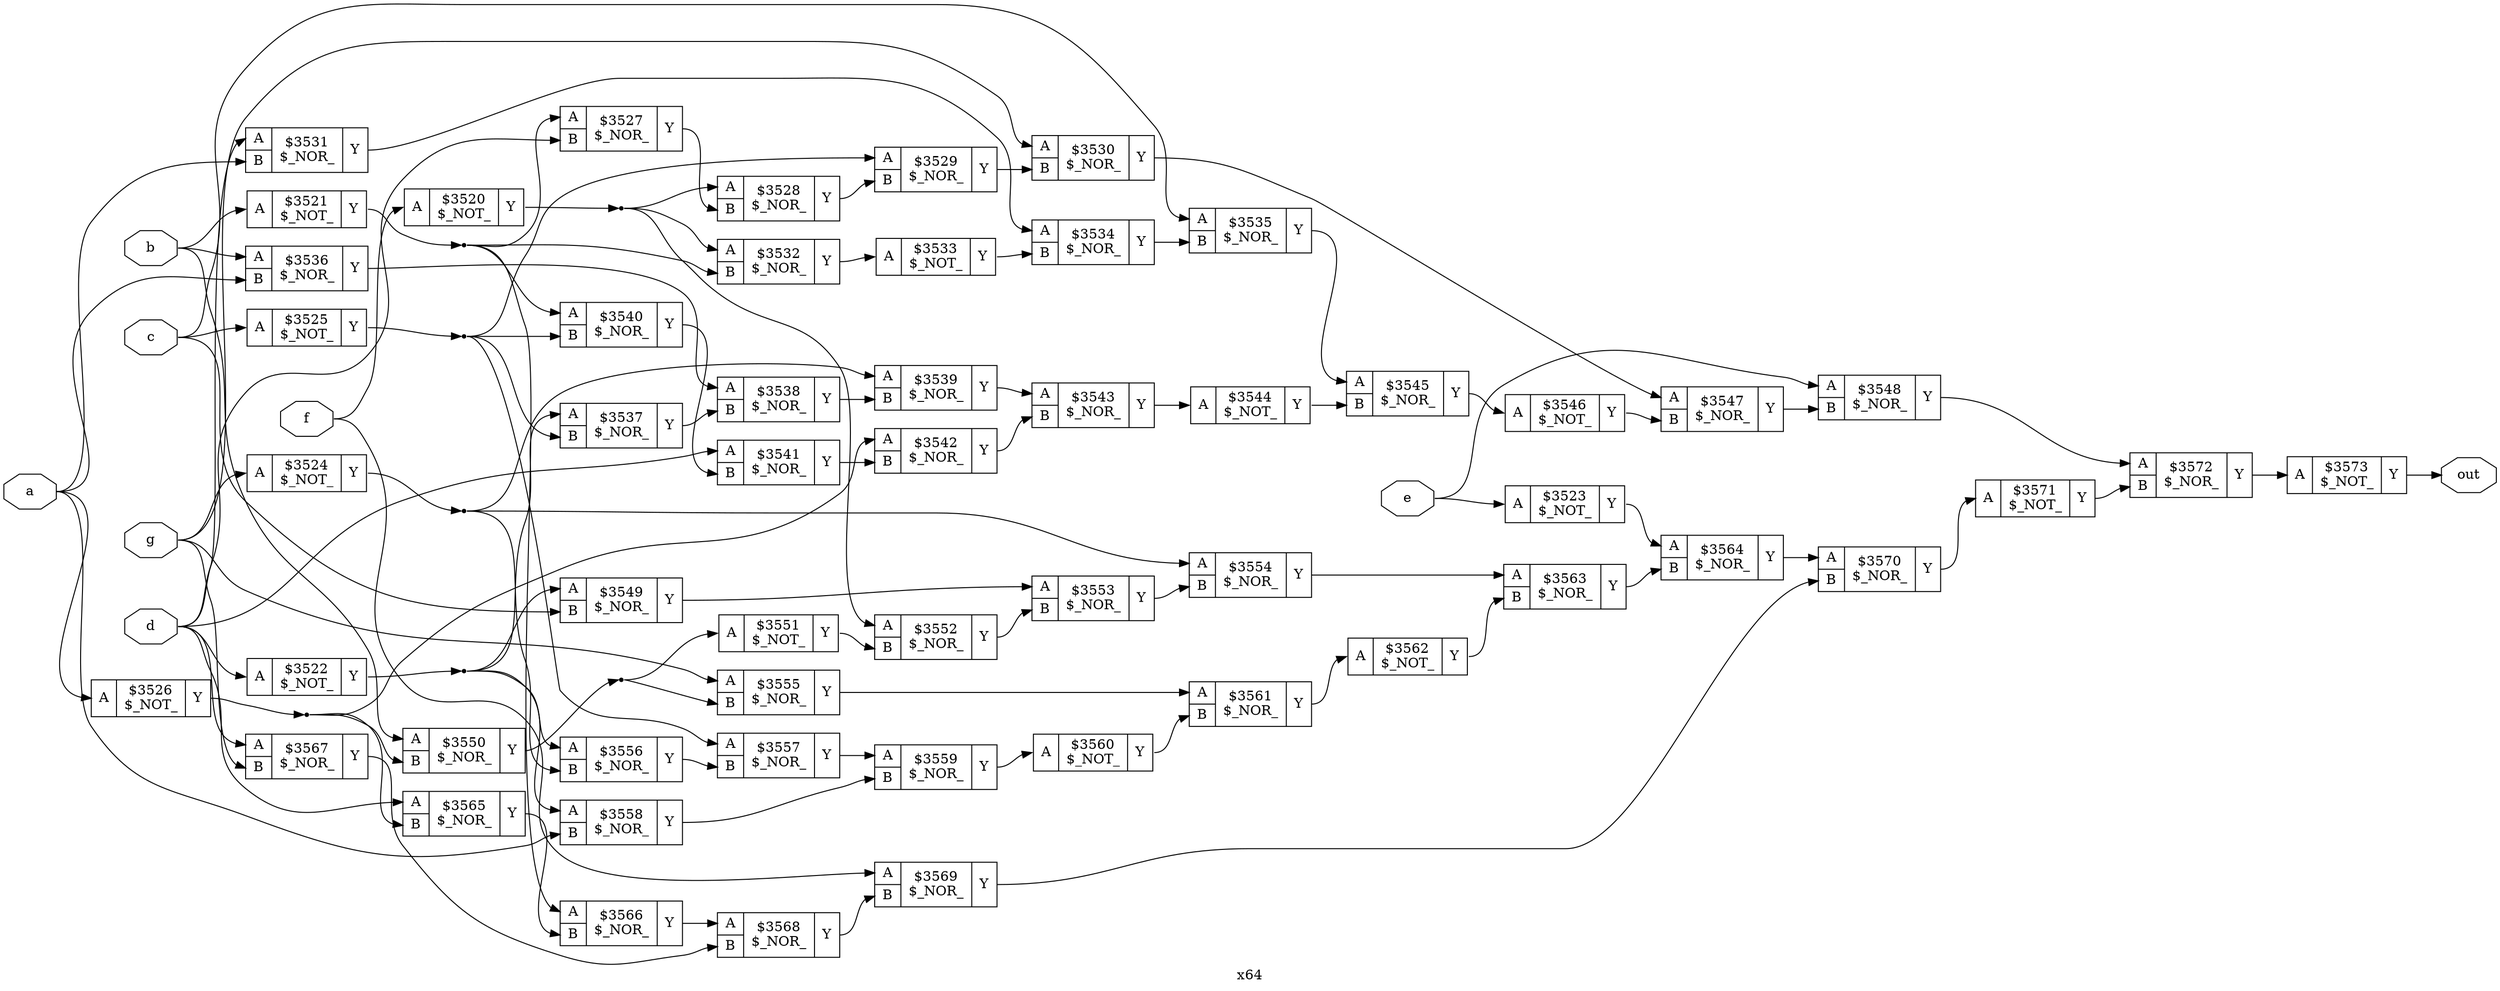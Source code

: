 digraph "x64" {
label="x64";
rankdir="LR";
remincross=true;
n54 [ shape=octagon, label="a", color="black", fontcolor="black" ];
n55 [ shape=octagon, label="b", color="black", fontcolor="black" ];
n56 [ shape=octagon, label="c", color="black", fontcolor="black" ];
n57 [ shape=octagon, label="d", color="black", fontcolor="black" ];
n58 [ shape=octagon, label="e", color="black", fontcolor="black" ];
n59 [ shape=octagon, label="f", color="black", fontcolor="black" ];
n60 [ shape=octagon, label="g", color="black", fontcolor="black" ];
n61 [ shape=octagon, label="out", color="black", fontcolor="black" ];
c64 [ shape=record, label="{{<p62> A}|$3520\n$_NOT_|{<p63> Y}}" ];
c65 [ shape=record, label="{{<p62> A}|$3521\n$_NOT_|{<p63> Y}}" ];
c66 [ shape=record, label="{{<p62> A}|$3522\n$_NOT_|{<p63> Y}}" ];
c67 [ shape=record, label="{{<p62> A}|$3523\n$_NOT_|{<p63> Y}}" ];
c68 [ shape=record, label="{{<p62> A}|$3524\n$_NOT_|{<p63> Y}}" ];
c69 [ shape=record, label="{{<p62> A}|$3525\n$_NOT_|{<p63> Y}}" ];
c70 [ shape=record, label="{{<p62> A}|$3526\n$_NOT_|{<p63> Y}}" ];
c72 [ shape=record, label="{{<p62> A|<p71> B}|$3527\n$_NOR_|{<p63> Y}}" ];
c73 [ shape=record, label="{{<p62> A|<p71> B}|$3528\n$_NOR_|{<p63> Y}}" ];
c74 [ shape=record, label="{{<p62> A|<p71> B}|$3529\n$_NOR_|{<p63> Y}}" ];
c75 [ shape=record, label="{{<p62> A|<p71> B}|$3530\n$_NOR_|{<p63> Y}}" ];
c76 [ shape=record, label="{{<p62> A|<p71> B}|$3531\n$_NOR_|{<p63> Y}}" ];
c77 [ shape=record, label="{{<p62> A|<p71> B}|$3532\n$_NOR_|{<p63> Y}}" ];
c78 [ shape=record, label="{{<p62> A}|$3533\n$_NOT_|{<p63> Y}}" ];
c79 [ shape=record, label="{{<p62> A|<p71> B}|$3534\n$_NOR_|{<p63> Y}}" ];
c80 [ shape=record, label="{{<p62> A|<p71> B}|$3535\n$_NOR_|{<p63> Y}}" ];
c81 [ shape=record, label="{{<p62> A|<p71> B}|$3536\n$_NOR_|{<p63> Y}}" ];
c82 [ shape=record, label="{{<p62> A|<p71> B}|$3537\n$_NOR_|{<p63> Y}}" ];
c83 [ shape=record, label="{{<p62> A|<p71> B}|$3538\n$_NOR_|{<p63> Y}}" ];
c84 [ shape=record, label="{{<p62> A|<p71> B}|$3539\n$_NOR_|{<p63> Y}}" ];
c85 [ shape=record, label="{{<p62> A|<p71> B}|$3540\n$_NOR_|{<p63> Y}}" ];
c86 [ shape=record, label="{{<p62> A|<p71> B}|$3541\n$_NOR_|{<p63> Y}}" ];
c87 [ shape=record, label="{{<p62> A|<p71> B}|$3542\n$_NOR_|{<p63> Y}}" ];
c88 [ shape=record, label="{{<p62> A|<p71> B}|$3543\n$_NOR_|{<p63> Y}}" ];
c89 [ shape=record, label="{{<p62> A}|$3544\n$_NOT_|{<p63> Y}}" ];
c90 [ shape=record, label="{{<p62> A|<p71> B}|$3545\n$_NOR_|{<p63> Y}}" ];
c91 [ shape=record, label="{{<p62> A}|$3546\n$_NOT_|{<p63> Y}}" ];
c92 [ shape=record, label="{{<p62> A|<p71> B}|$3547\n$_NOR_|{<p63> Y}}" ];
c93 [ shape=record, label="{{<p62> A|<p71> B}|$3548\n$_NOR_|{<p63> Y}}" ];
c94 [ shape=record, label="{{<p62> A|<p71> B}|$3549\n$_NOR_|{<p63> Y}}" ];
c95 [ shape=record, label="{{<p62> A|<p71> B}|$3550\n$_NOR_|{<p63> Y}}" ];
c96 [ shape=record, label="{{<p62> A}|$3551\n$_NOT_|{<p63> Y}}" ];
c97 [ shape=record, label="{{<p62> A|<p71> B}|$3552\n$_NOR_|{<p63> Y}}" ];
c98 [ shape=record, label="{{<p62> A|<p71> B}|$3553\n$_NOR_|{<p63> Y}}" ];
c99 [ shape=record, label="{{<p62> A|<p71> B}|$3554\n$_NOR_|{<p63> Y}}" ];
c100 [ shape=record, label="{{<p62> A|<p71> B}|$3555\n$_NOR_|{<p63> Y}}" ];
c101 [ shape=record, label="{{<p62> A|<p71> B}|$3556\n$_NOR_|{<p63> Y}}" ];
c102 [ shape=record, label="{{<p62> A|<p71> B}|$3557\n$_NOR_|{<p63> Y}}" ];
c103 [ shape=record, label="{{<p62> A|<p71> B}|$3558\n$_NOR_|{<p63> Y}}" ];
c104 [ shape=record, label="{{<p62> A|<p71> B}|$3559\n$_NOR_|{<p63> Y}}" ];
c105 [ shape=record, label="{{<p62> A}|$3560\n$_NOT_|{<p63> Y}}" ];
c106 [ shape=record, label="{{<p62> A|<p71> B}|$3561\n$_NOR_|{<p63> Y}}" ];
c107 [ shape=record, label="{{<p62> A}|$3562\n$_NOT_|{<p63> Y}}" ];
c108 [ shape=record, label="{{<p62> A|<p71> B}|$3563\n$_NOR_|{<p63> Y}}" ];
c109 [ shape=record, label="{{<p62> A|<p71> B}|$3564\n$_NOR_|{<p63> Y}}" ];
c110 [ shape=record, label="{{<p62> A|<p71> B}|$3565\n$_NOR_|{<p63> Y}}" ];
c111 [ shape=record, label="{{<p62> A|<p71> B}|$3566\n$_NOR_|{<p63> Y}}" ];
c112 [ shape=record, label="{{<p62> A|<p71> B}|$3567\n$_NOR_|{<p63> Y}}" ];
c113 [ shape=record, label="{{<p62> A|<p71> B}|$3568\n$_NOR_|{<p63> Y}}" ];
c114 [ shape=record, label="{{<p62> A|<p71> B}|$3569\n$_NOR_|{<p63> Y}}" ];
c115 [ shape=record, label="{{<p62> A|<p71> B}|$3570\n$_NOR_|{<p63> Y}}" ];
c116 [ shape=record, label="{{<p62> A}|$3571\n$_NOT_|{<p63> Y}}" ];
c117 [ shape=record, label="{{<p62> A|<p71> B}|$3572\n$_NOR_|{<p63> Y}}" ];
c118 [ shape=record, label="{{<p62> A}|$3573\n$_NOT_|{<p63> Y}}" ];
n1 [ shape=point ];
c65:p63:e -> n1:w [color="black", label=""];
n1:e -> c111:p62:w [color="black", label=""];
n1:e -> c72:p62:w [color="black", label=""];
n1:e -> c77:p71:w [color="black", label=""];
n1:e -> c85:p62:w [color="black", label=""];
c75:p63:e -> c92:p62:w [color="black", label=""];
c76:p63:e -> c79:p62:w [color="black", label=""];
c77:p63:e -> c78:p62:w [color="black", label=""];
c78:p63:e -> c79:p71:w [color="black", label=""];
c79:p63:e -> c80:p71:w [color="black", label=""];
c80:p63:e -> c90:p62:w [color="black", label=""];
c81:p63:e -> c83:p62:w [color="black", label=""];
c82:p63:e -> c83:p71:w [color="black", label=""];
c83:p63:e -> c84:p71:w [color="black", label=""];
c84:p63:e -> c88:p62:w [color="black", label=""];
n2 [ shape=point ];
c66:p63:e -> n2:w [color="black", label=""];
n2:e -> c101:p62:w [color="black", label=""];
n2:e -> c103:p62:w [color="black", label=""];
n2:e -> c82:p62:w [color="black", label=""];
n2:e -> c94:p62:w [color="black", label=""];
c85:p63:e -> c86:p71:w [color="black", label=""];
c86:p63:e -> c87:p71:w [color="black", label=""];
c87:p63:e -> c88:p71:w [color="black", label=""];
c88:p63:e -> c89:p62:w [color="black", label=""];
c89:p63:e -> c90:p71:w [color="black", label=""];
c90:p63:e -> c91:p62:w [color="black", label=""];
c91:p63:e -> c92:p71:w [color="black", label=""];
c92:p63:e -> c93:p71:w [color="black", label=""];
c93:p63:e -> c117:p62:w [color="black", label=""];
c94:p63:e -> c98:p62:w [color="black", label=""];
c67:p63:e -> c109:p62:w [color="black", label=""];
n30 [ shape=point ];
c95:p63:e -> n30:w [color="black", label=""];
n30:e -> c100:p71:w [color="black", label=""];
n30:e -> c96:p62:w [color="black", label=""];
c96:p63:e -> c97:p71:w [color="black", label=""];
c97:p63:e -> c98:p71:w [color="black", label=""];
c98:p63:e -> c99:p71:w [color="black", label=""];
c99:p63:e -> c108:p62:w [color="black", label=""];
c100:p63:e -> c106:p62:w [color="black", label=""];
c101:p63:e -> c102:p71:w [color="black", label=""];
c102:p63:e -> c104:p62:w [color="black", label=""];
c103:p63:e -> c104:p71:w [color="black", label=""];
c104:p63:e -> c105:p62:w [color="black", label=""];
n4 [ shape=point ];
c68:p63:e -> n4:w [color="black", label=""];
n4:e -> c101:p71:w [color="black", label=""];
n4:e -> c84:p62:w [color="black", label=""];
n4:e -> c99:p62:w [color="black", label=""];
c105:p63:e -> c106:p71:w [color="black", label=""];
c106:p63:e -> c107:p62:w [color="black", label=""];
c107:p63:e -> c108:p71:w [color="black", label=""];
c108:p63:e -> c109:p71:w [color="black", label=""];
c109:p63:e -> c115:p62:w [color="black", label=""];
c110:p63:e -> c111:p71:w [color="black", label=""];
c111:p63:e -> c113:p62:w [color="black", label=""];
c112:p63:e -> c113:p71:w [color="black", label=""];
c113:p63:e -> c114:p71:w [color="black", label=""];
c114:p63:e -> c115:p71:w [color="black", label=""];
n5 [ shape=point ];
c69:p63:e -> n5:w [color="black", label=""];
n5:e -> c102:p62:w [color="black", label=""];
n5:e -> c74:p62:w [color="black", label=""];
n5:e -> c82:p71:w [color="black", label=""];
n5:e -> c85:p71:w [color="black", label=""];
c115:p63:e -> c116:p62:w [color="black", label=""];
c116:p63:e -> c117:p71:w [color="black", label=""];
c117:p63:e -> c118:p62:w [color="black", label=""];
n53 [ shape=point ];
c64:p63:e -> n53:w [color="black", label=""];
n53:e -> c73:p62:w [color="black", label=""];
n53:e -> c77:p62:w [color="black", label=""];
n53:e -> c97:p62:w [color="black", label=""];
n54:e -> c103:p71:w [color="black", label=""];
n54:e -> c70:p62:w [color="black", label=""];
n54:e -> c76:p71:w [color="black", label=""];
n54:e -> c81:p71:w [color="black", label=""];
n55:e -> c65:p62:w [color="black", label=""];
n55:e -> c81:p62:w [color="black", label=""];
n55:e -> c95:p62:w [color="black", label=""];
n56:e -> c69:p62:w [color="black", label=""];
n56:e -> c80:p62:w [color="black", label=""];
n56:e -> c94:p71:w [color="black", label=""];
n57:e -> c110:p62:w [color="black", label=""];
n57:e -> c112:p62:w [color="black", label=""];
n57:e -> c66:p62:w [color="black", label=""];
n57:e -> c72:p71:w [color="black", label=""];
n57:e -> c76:p62:w [color="black", label=""];
n57:e -> c86:p62:w [color="black", label=""];
n58:e -> c67:p62:w [color="black", label=""];
n58:e -> c93:p62:w [color="black", label=""];
n59:e -> c114:p62:w [color="black", label=""];
n59:e -> c64:p62:w [color="black", label=""];
n6 [ shape=point ];
c70:p63:e -> n6:w [color="black", label=""];
n6:e -> c110:p71:w [color="black", label=""];
n6:e -> c87:p62:w [color="black", label=""];
n6:e -> c95:p71:w [color="black", label=""];
n60:e -> c100:p62:w [color="black", label=""];
n60:e -> c112:p71:w [color="black", label=""];
n60:e -> c68:p62:w [color="black", label=""];
n60:e -> c75:p62:w [color="black", label=""];
c118:p63:e -> n61:w [color="black", label=""];
c72:p63:e -> c73:p71:w [color="black", label=""];
c73:p63:e -> c74:p71:w [color="black", label=""];
c74:p63:e -> c75:p71:w [color="black", label=""];
}
